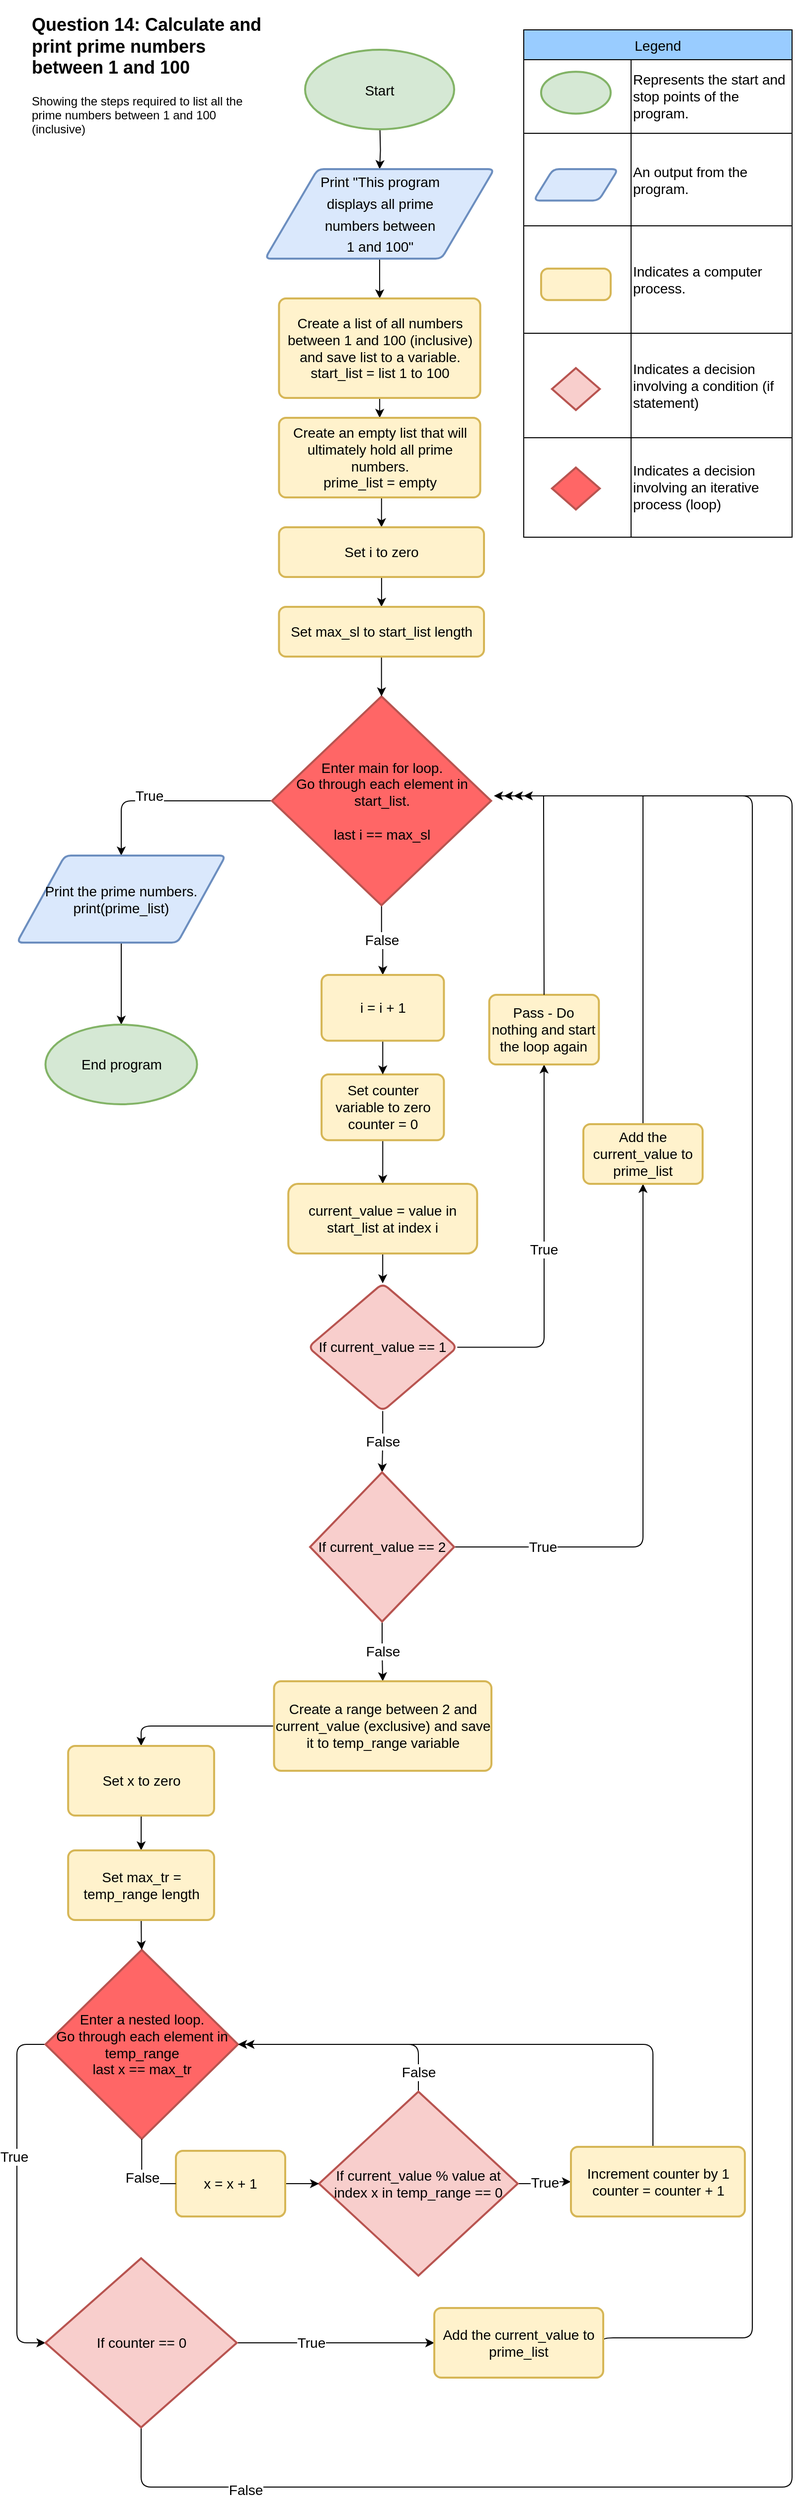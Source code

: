 <mxfile version="20.0.3" type="github">
  <diagram id="cr96HQD-X67FwX9_faqK" name="Page-1">
    <mxGraphModel dx="2489" dy="3061" grid="1" gridSize="10" guides="1" tooltips="1" connect="1" arrows="1" fold="1" page="1" pageScale="1" pageWidth="827" pageHeight="1169" math="0" shadow="0">
      <root>
        <mxCell id="0" />
        <mxCell id="1" parent="0" />
        <mxCell id="oZvMtO7uvH1Gn_wGLXPw-6" value="" style="edgeStyle=orthogonalEdgeStyle;rounded=0;orthogonalLoop=1;jettySize=auto;html=1;fontSize=18;" parent="1" target="oZvMtO7uvH1Gn_wGLXPw-5" edge="1">
          <mxGeometry relative="1" as="geometry">
            <mxPoint x="375.31" y="-1040" as="sourcePoint" />
          </mxGeometry>
        </mxCell>
        <mxCell id="oZvMtO7uvH1Gn_wGLXPw-4" value="&lt;font style=&quot;font-size: 14px;&quot;&gt;Start&lt;/font&gt;" style="strokeWidth=2;html=1;shape=mxgraph.flowchart.start_2;whiteSpace=wrap;fontSize=18;fillColor=#d5e8d4;strokeColor=#82b366;" parent="1" vertex="1">
          <mxGeometry x="300" y="-1120" width="150" height="80" as="geometry" />
        </mxCell>
        <mxCell id="oZvMtO7uvH1Gn_wGLXPw-8" value="" style="edgeStyle=orthogonalEdgeStyle;rounded=0;orthogonalLoop=1;jettySize=auto;html=1;fontSize=14;" parent="1" source="oZvMtO7uvH1Gn_wGLXPw-5" target="oZvMtO7uvH1Gn_wGLXPw-7" edge="1">
          <mxGeometry relative="1" as="geometry" />
        </mxCell>
        <mxCell id="oZvMtO7uvH1Gn_wGLXPw-5" value="&lt;font style=&quot;font-size: 14px;&quot;&gt;Print &quot;This program &lt;br&gt;displays all prime &lt;br&gt;numbers between &lt;br&gt;1 and 100&quot;&lt;/font&gt;" style="shape=parallelogram;html=1;strokeWidth=2;perimeter=parallelogramPerimeter;rounded=1;arcSize=12;size=0.23;fontSize=18;fillColor=#dae8fc;strokeColor=#6c8ebf;whiteSpace=wrap;" parent="1" vertex="1">
          <mxGeometry x="259.69" y="-1000" width="230.62" height="90" as="geometry" />
        </mxCell>
        <mxCell id="AsxfZAvoIZYpjWtTQjuQ-2" value="" style="edgeStyle=orthogonalEdgeStyle;rounded=0;orthogonalLoop=1;jettySize=auto;html=1;fontSize=14;" parent="1" source="oZvMtO7uvH1Gn_wGLXPw-7" target="AsxfZAvoIZYpjWtTQjuQ-1" edge="1">
          <mxGeometry relative="1" as="geometry" />
        </mxCell>
        <mxCell id="oZvMtO7uvH1Gn_wGLXPw-7" value="Create a list of all numbers between 1 and 100 (inclusive) and save list to a variable.&lt;br&gt;start_list = list 1 to 100" style="rounded=1;whiteSpace=wrap;html=1;absoluteArcSize=1;arcSize=14;strokeWidth=2;fontSize=14;fillColor=#fff2cc;strokeColor=#d6b656;" parent="1" vertex="1">
          <mxGeometry x="273.75" y="-870" width="202.5" height="100" as="geometry" />
        </mxCell>
        <mxCell id="VCz1gYaKr0MUIYYBnGbR-18" style="edgeStyle=orthogonalEdgeStyle;rounded=0;orthogonalLoop=1;jettySize=auto;html=1;exitX=0.5;exitY=1;exitDx=0;exitDy=0;entryX=0.5;entryY=0;entryDx=0;entryDy=0;" edge="1" parent="1" source="AsxfZAvoIZYpjWtTQjuQ-1" target="VCz1gYaKr0MUIYYBnGbR-11">
          <mxGeometry relative="1" as="geometry">
            <mxPoint x="375" y="-640" as="targetPoint" />
          </mxGeometry>
        </mxCell>
        <mxCell id="AsxfZAvoIZYpjWtTQjuQ-1" value="Create an empty list that will ultimately hold all prime numbers.&lt;br&gt;prime_list = empty" style="rounded=1;whiteSpace=wrap;html=1;absoluteArcSize=1;arcSize=14;strokeWidth=2;fontSize=14;fillColor=#fff2cc;strokeColor=#d6b656;" parent="1" vertex="1">
          <mxGeometry x="273.75" y="-750" width="202.5" height="80" as="geometry" />
        </mxCell>
        <mxCell id="AsxfZAvoIZYpjWtTQjuQ-21" value="True" style="edgeStyle=orthogonalEdgeStyle;rounded=1;orthogonalLoop=1;jettySize=auto;html=1;fontSize=14;jumpStyle=arc;" parent="1" source="AsxfZAvoIZYpjWtTQjuQ-3" target="AsxfZAvoIZYpjWtTQjuQ-19" edge="1">
          <mxGeometry x="0.199" y="-5" relative="1" as="geometry">
            <Array as="points">
              <mxPoint x="115" y="-365" />
            </Array>
            <mxPoint as="offset" />
          </mxGeometry>
        </mxCell>
        <mxCell id="VCz1gYaKr0MUIYYBnGbR-24" value="&lt;font style=&quot;font-size: 14px;&quot;&gt;False&lt;/font&gt;" style="edgeStyle=orthogonalEdgeStyle;rounded=0;orthogonalLoop=1;jettySize=auto;html=1;" edge="1" parent="1" source="AsxfZAvoIZYpjWtTQjuQ-3" target="VCz1gYaKr0MUIYYBnGbR-23">
          <mxGeometry relative="1" as="geometry" />
        </mxCell>
        <mxCell id="AsxfZAvoIZYpjWtTQjuQ-3" value="Enter main for loop. &lt;br&gt;Go through each element in start_list.&lt;br&gt;&lt;br&gt;last i == max_sl" style="strokeWidth=2;html=1;shape=mxgraph.flowchart.decision;whiteSpace=wrap;fontSize=14;fillColor=#FF6666;strokeColor=#b85450;" parent="1" vertex="1">
          <mxGeometry x="266.56" y="-470" width="220.63" height="210" as="geometry" />
        </mxCell>
        <mxCell id="AsxfZAvoIZYpjWtTQjuQ-11" value="" style="edgeStyle=orthogonalEdgeStyle;rounded=0;orthogonalLoop=1;jettySize=auto;html=1;fontSize=14;" parent="1" source="AsxfZAvoIZYpjWtTQjuQ-8" target="AsxfZAvoIZYpjWtTQjuQ-10" edge="1">
          <mxGeometry relative="1" as="geometry" />
        </mxCell>
        <mxCell id="AsxfZAvoIZYpjWtTQjuQ-8" value="Set counter variable to zero&lt;br&gt;counter = 0" style="rounded=1;whiteSpace=wrap;html=1;absoluteArcSize=1;arcSize=14;strokeWidth=2;fontSize=14;fillColor=#fff2cc;strokeColor=#d6b656;" parent="1" vertex="1">
          <mxGeometry x="316.56" y="-90" width="123.12" height="66.1" as="geometry" />
        </mxCell>
        <mxCell id="AsxfZAvoIZYpjWtTQjuQ-13" value="" style="edgeStyle=orthogonalEdgeStyle;rounded=0;orthogonalLoop=1;jettySize=auto;html=1;fontSize=14;" parent="1" source="AsxfZAvoIZYpjWtTQjuQ-10" target="AsxfZAvoIZYpjWtTQjuQ-12" edge="1">
          <mxGeometry relative="1" as="geometry" />
        </mxCell>
        <mxCell id="AsxfZAvoIZYpjWtTQjuQ-10" value="current_value = value in start_list at index i" style="rounded=1;whiteSpace=wrap;html=1;fontSize=14;fillColor=#fff2cc;strokeColor=#d6b656;arcSize=14;strokeWidth=2;" parent="1" vertex="1">
          <mxGeometry x="283.12" y="20" width="190" height="70" as="geometry" />
        </mxCell>
        <mxCell id="AsxfZAvoIZYpjWtTQjuQ-24" value="False" style="edgeStyle=orthogonalEdgeStyle;rounded=0;orthogonalLoop=1;jettySize=auto;html=1;fontSize=14;" parent="1" source="AsxfZAvoIZYpjWtTQjuQ-12" target="AsxfZAvoIZYpjWtTQjuQ-22" edge="1">
          <mxGeometry relative="1" as="geometry" />
        </mxCell>
        <mxCell id="AsxfZAvoIZYpjWtTQjuQ-30" value="True" style="edgeStyle=orthogonalEdgeStyle;rounded=1;orthogonalLoop=1;jettySize=auto;html=1;exitX=1;exitY=0.5;exitDx=0;exitDy=0;entryX=0.5;entryY=1;entryDx=0;entryDy=0;fontSize=14;" parent="1" source="AsxfZAvoIZYpjWtTQjuQ-12" target="AsxfZAvoIZYpjWtTQjuQ-16" edge="1">
          <mxGeometry relative="1" as="geometry" />
        </mxCell>
        <mxCell id="AsxfZAvoIZYpjWtTQjuQ-12" value="If current_value == 1" style="rhombus;whiteSpace=wrap;html=1;fontSize=14;fillColor=#f8cecc;strokeColor=#b85450;rounded=1;arcSize=14;strokeWidth=2;" parent="1" vertex="1">
          <mxGeometry x="303.12" y="120" width="150" height="128.44" as="geometry" />
        </mxCell>
        <mxCell id="AsxfZAvoIZYpjWtTQjuQ-16" value="Pass - Do nothing and start the loop again" style="rounded=1;whiteSpace=wrap;html=1;absoluteArcSize=1;arcSize=14;strokeWidth=2;fontSize=14;fillColor=#fff2cc;strokeColor=#d6b656;" parent="1" vertex="1">
          <mxGeometry x="485.31" y="-170" width="110.31" height="70" as="geometry" />
        </mxCell>
        <mxCell id="AsxfZAvoIZYpjWtTQjuQ-18" value="" style="endArrow=classic;html=1;rounded=0;fontSize=14;exitX=0.5;exitY=0;exitDx=0;exitDy=0;" parent="1" source="AsxfZAvoIZYpjWtTQjuQ-16" edge="1">
          <mxGeometry width="50" height="50" relative="1" as="geometry">
            <mxPoint x="560" y="-210" as="sourcePoint" />
            <mxPoint x="510" y="-370" as="targetPoint" />
            <Array as="points">
              <mxPoint x="540" y="-360" />
              <mxPoint x="540" y="-370" />
            </Array>
          </mxGeometry>
        </mxCell>
        <mxCell id="AsxfZAvoIZYpjWtTQjuQ-36" style="edgeStyle=orthogonalEdgeStyle;rounded=0;orthogonalLoop=1;jettySize=auto;html=1;exitX=0.5;exitY=1;exitDx=0;exitDy=0;fontSize=14;entryX=0.5;entryY=0;entryDx=0;entryDy=0;entryPerimeter=0;" parent="1" source="AsxfZAvoIZYpjWtTQjuQ-19" target="AsxfZAvoIZYpjWtTQjuQ-38" edge="1">
          <mxGeometry relative="1" as="geometry">
            <mxPoint x="95" y="-250" as="targetPoint" />
          </mxGeometry>
        </mxCell>
        <mxCell id="AsxfZAvoIZYpjWtTQjuQ-19" value="Print the prime numbers.&lt;br&gt;print(prime_list)" style="shape=parallelogram;html=1;strokeWidth=2;perimeter=parallelogramPerimeter;whiteSpace=wrap;rounded=1;arcSize=12;size=0.23;fontSize=14;fillColor=#dae8fc;strokeColor=#6c8ebf;" parent="1" vertex="1">
          <mxGeometry x="10" y="-310" width="210" height="87.5" as="geometry" />
        </mxCell>
        <mxCell id="AsxfZAvoIZYpjWtTQjuQ-33" style="edgeStyle=orthogonalEdgeStyle;rounded=1;orthogonalLoop=1;jettySize=auto;html=1;entryX=0.5;entryY=1;entryDx=0;entryDy=0;fontSize=14;" parent="1" source="AsxfZAvoIZYpjWtTQjuQ-22" target="AsxfZAvoIZYpjWtTQjuQ-32" edge="1">
          <mxGeometry relative="1" as="geometry" />
        </mxCell>
        <mxCell id="AsxfZAvoIZYpjWtTQjuQ-34" value="True" style="edgeLabel;html=1;align=center;verticalAlign=middle;resizable=0;points=[];fontSize=14;" parent="AsxfZAvoIZYpjWtTQjuQ-33" vertex="1" connectable="0">
          <mxGeometry x="-0.68" relative="1" as="geometry">
            <mxPoint as="offset" />
          </mxGeometry>
        </mxCell>
        <mxCell id="AsxfZAvoIZYpjWtTQjuQ-43" value="False" style="edgeStyle=orthogonalEdgeStyle;rounded=0;orthogonalLoop=1;jettySize=auto;html=1;entryX=0.5;entryY=0;entryDx=0;entryDy=0;fontSize=14;" parent="1" source="AsxfZAvoIZYpjWtTQjuQ-22" target="AsxfZAvoIZYpjWtTQjuQ-41" edge="1">
          <mxGeometry relative="1" as="geometry" />
        </mxCell>
        <mxCell id="AsxfZAvoIZYpjWtTQjuQ-22" value="If current_value == 2" style="strokeWidth=2;html=1;shape=mxgraph.flowchart.decision;whiteSpace=wrap;fontSize=14;fillColor=#f8cecc;strokeColor=#b85450;" parent="1" vertex="1">
          <mxGeometry x="304.99" y="310" width="145.01" height="150" as="geometry" />
        </mxCell>
        <mxCell id="AsxfZAvoIZYpjWtTQjuQ-35" style="edgeStyle=orthogonalEdgeStyle;rounded=0;orthogonalLoop=1;jettySize=auto;html=1;exitX=0.5;exitY=0;exitDx=0;exitDy=0;fontSize=14;" parent="1" source="AsxfZAvoIZYpjWtTQjuQ-32" edge="1">
          <mxGeometry relative="1" as="geometry">
            <mxPoint x="520" y="-370" as="targetPoint" />
            <Array as="points">
              <mxPoint x="640" y="-370" />
            </Array>
          </mxGeometry>
        </mxCell>
        <mxCell id="AsxfZAvoIZYpjWtTQjuQ-32" value="Add the current_value to prime_list" style="rounded=1;whiteSpace=wrap;html=1;absoluteArcSize=1;arcSize=14;strokeWidth=2;fontSize=14;fillColor=#fff2cc;strokeColor=#d6b656;" parent="1" vertex="1">
          <mxGeometry x="580" y="-40" width="120" height="60" as="geometry" />
        </mxCell>
        <mxCell id="AsxfZAvoIZYpjWtTQjuQ-38" value="End program" style="strokeWidth=2;html=1;shape=mxgraph.flowchart.start_2;whiteSpace=wrap;fontSize=14;fillColor=#d5e8d4;strokeColor=#82b366;" parent="1" vertex="1">
          <mxGeometry x="38.75" y="-140" width="152.5" height="80" as="geometry" />
        </mxCell>
        <mxCell id="VCz1gYaKr0MUIYYBnGbR-42" style="edgeStyle=orthogonalEdgeStyle;rounded=1;jumpStyle=arc;orthogonalLoop=1;jettySize=auto;html=1;fontSize=14;entryX=0;entryY=0.5;entryDx=0;entryDy=0;entryPerimeter=0;" edge="1" parent="1" source="AsxfZAvoIZYpjWtTQjuQ-39" target="AsxfZAvoIZYpjWtTQjuQ-52">
          <mxGeometry relative="1" as="geometry">
            <mxPoint x="-140" y="1210" as="targetPoint" />
            <Array as="points">
              <mxPoint x="10" y="885" />
              <mxPoint x="10" y="1185" />
            </Array>
          </mxGeometry>
        </mxCell>
        <mxCell id="VCz1gYaKr0MUIYYBnGbR-43" value="True" style="edgeLabel;html=1;align=center;verticalAlign=middle;resizable=0;points=[];fontSize=14;" vertex="1" connectable="0" parent="VCz1gYaKr0MUIYYBnGbR-42">
          <mxGeometry x="-0.212" y="-3" relative="1" as="geometry">
            <mxPoint as="offset" />
          </mxGeometry>
        </mxCell>
        <mxCell id="AsxfZAvoIZYpjWtTQjuQ-39" value="Enter a nested loop.&lt;br&gt;Go through each element in temp_range&lt;br&gt;last x == max_tr" style="strokeWidth=2;html=1;shape=mxgraph.flowchart.decision;whiteSpace=wrap;fontSize=14;fillColor=#FF6666;strokeColor=#b85450;" parent="1" vertex="1">
          <mxGeometry x="38.75" y="790" width="193.74" height="190" as="geometry" />
        </mxCell>
        <mxCell id="AsxfZAvoIZYpjWtTQjuQ-44" style="edgeStyle=orthogonalEdgeStyle;rounded=1;orthogonalLoop=1;jettySize=auto;html=1;fontSize=14;entryX=0.5;entryY=0;entryDx=0;entryDy=0;" parent="1" source="AsxfZAvoIZYpjWtTQjuQ-41" target="VCz1gYaKr0MUIYYBnGbR-28" edge="1">
          <mxGeometry relative="1" as="geometry">
            <mxPoint x="120" y="590" as="targetPoint" />
          </mxGeometry>
        </mxCell>
        <mxCell id="AsxfZAvoIZYpjWtTQjuQ-41" value="Create a range between 2 and current_value (exclusive) and save it to temp_range variable&lt;br&gt;" style="rounded=1;whiteSpace=wrap;html=1;absoluteArcSize=1;arcSize=14;strokeWidth=2;fontSize=14;fillColor=#fff2cc;strokeColor=#d6b656;" parent="1" vertex="1">
          <mxGeometry x="268.74" y="520" width="218.76" height="90" as="geometry" />
        </mxCell>
        <mxCell id="VCz1gYaKr0MUIYYBnGbR-35" value="False" style="edgeStyle=orthogonalEdgeStyle;rounded=1;jumpStyle=arc;orthogonalLoop=1;jettySize=auto;html=1;exitX=0.5;exitY=0;exitDx=0;exitDy=0;exitPerimeter=0;fontSize=14;entryX=1;entryY=0.5;entryDx=0;entryDy=0;entryPerimeter=0;" edge="1" parent="1" source="AsxfZAvoIZYpjWtTQjuQ-45" target="AsxfZAvoIZYpjWtTQjuQ-39">
          <mxGeometry x="-0.831" relative="1" as="geometry">
            <mxPoint x="240" y="890" as="targetPoint" />
            <mxPoint as="offset" />
          </mxGeometry>
        </mxCell>
        <mxCell id="VCz1gYaKr0MUIYYBnGbR-37" value="True" style="edgeStyle=orthogonalEdgeStyle;rounded=1;jumpStyle=arc;orthogonalLoop=1;jettySize=auto;html=1;fontSize=14;" edge="1" parent="1" source="AsxfZAvoIZYpjWtTQjuQ-45" target="AsxfZAvoIZYpjWtTQjuQ-50">
          <mxGeometry relative="1" as="geometry" />
        </mxCell>
        <mxCell id="AsxfZAvoIZYpjWtTQjuQ-45" value="If current_value % value at index x in temp_range == 0" style="strokeWidth=2;html=1;shape=mxgraph.flowchart.decision;whiteSpace=wrap;fontSize=14;fillColor=#f8cecc;strokeColor=#b85450;" parent="1" vertex="1">
          <mxGeometry x="314" y="932.5" width="200" height="185" as="geometry" />
        </mxCell>
        <mxCell id="VCz1gYaKr0MUIYYBnGbR-38" style="edgeStyle=orthogonalEdgeStyle;rounded=1;jumpStyle=arc;orthogonalLoop=1;jettySize=auto;html=1;fontSize=14;" edge="1" parent="1" source="AsxfZAvoIZYpjWtTQjuQ-50">
          <mxGeometry relative="1" as="geometry">
            <mxPoint x="240" y="885" as="targetPoint" />
            <Array as="points">
              <mxPoint x="650" y="885" />
            </Array>
          </mxGeometry>
        </mxCell>
        <mxCell id="AsxfZAvoIZYpjWtTQjuQ-50" value="Increment counter by 1&lt;br&gt;counter = counter + 1" style="rounded=1;whiteSpace=wrap;html=1;absoluteArcSize=1;arcSize=14;strokeWidth=2;fontSize=14;fillColor=#fff2cc;strokeColor=#d6b656;" parent="1" vertex="1">
          <mxGeometry x="567.5" y="988.05" width="175" height="70" as="geometry" />
        </mxCell>
        <mxCell id="AsxfZAvoIZYpjWtTQjuQ-63" style="edgeStyle=orthogonalEdgeStyle;rounded=1;jumpStyle=arc;orthogonalLoop=1;jettySize=auto;html=1;exitX=1;exitY=0.5;exitDx=0;exitDy=0;exitPerimeter=0;fontSize=14;" parent="1" source="AsxfZAvoIZYpjWtTQjuQ-52" target="AsxfZAvoIZYpjWtTQjuQ-62" edge="1">
          <mxGeometry relative="1" as="geometry" />
        </mxCell>
        <mxCell id="AsxfZAvoIZYpjWtTQjuQ-64" value="True" style="edgeLabel;html=1;align=center;verticalAlign=middle;resizable=0;points=[];fontSize=14;" parent="AsxfZAvoIZYpjWtTQjuQ-63" vertex="1" connectable="0">
          <mxGeometry x="-0.3" y="-5" relative="1" as="geometry">
            <mxPoint x="5" y="-5" as="offset" />
          </mxGeometry>
        </mxCell>
        <mxCell id="AsxfZAvoIZYpjWtTQjuQ-66" style="edgeStyle=orthogonalEdgeStyle;rounded=1;jumpStyle=arc;orthogonalLoop=1;jettySize=auto;html=1;exitX=0.5;exitY=1;exitDx=0;exitDy=0;exitPerimeter=0;fontSize=14;" parent="1" source="AsxfZAvoIZYpjWtTQjuQ-52" edge="1">
          <mxGeometry relative="1" as="geometry">
            <mxPoint x="490" y="-370" as="targetPoint" />
            <Array as="points">
              <mxPoint x="135" y="1330" />
              <mxPoint x="790" y="1330" />
              <mxPoint x="790" y="-370" />
            </Array>
          </mxGeometry>
        </mxCell>
        <mxCell id="AsxfZAvoIZYpjWtTQjuQ-67" value="False" style="edgeLabel;html=1;align=center;verticalAlign=middle;resizable=0;points=[];fontSize=14;" parent="AsxfZAvoIZYpjWtTQjuQ-66" vertex="1" connectable="0">
          <mxGeometry x="-0.879" y="-3" relative="1" as="geometry">
            <mxPoint as="offset" />
          </mxGeometry>
        </mxCell>
        <mxCell id="AsxfZAvoIZYpjWtTQjuQ-52" value="If counter == 0" style="strokeWidth=2;html=1;shape=mxgraph.flowchart.decision;whiteSpace=wrap;fontSize=14;fillColor=#f8cecc;strokeColor=#b85450;" parent="1" vertex="1">
          <mxGeometry x="38.75" y="1100" width="192.52" height="170" as="geometry" />
        </mxCell>
        <mxCell id="AsxfZAvoIZYpjWtTQjuQ-65" style="edgeStyle=orthogonalEdgeStyle;rounded=1;jumpStyle=arc;orthogonalLoop=1;jettySize=auto;html=1;exitX=1;exitY=0.5;exitDx=0;exitDy=0;fontSize=14;" parent="1" source="AsxfZAvoIZYpjWtTQjuQ-62" edge="1">
          <mxGeometry relative="1" as="geometry">
            <mxPoint x="500" y="-370" as="targetPoint" />
            <Array as="points">
              <mxPoint x="600" y="1180" />
              <mxPoint x="750" y="1180" />
              <mxPoint x="750" y="-370" />
            </Array>
          </mxGeometry>
        </mxCell>
        <mxCell id="AsxfZAvoIZYpjWtTQjuQ-62" value="Add the current_value to prime_list" style="rounded=1;whiteSpace=wrap;html=1;absoluteArcSize=1;arcSize=14;strokeWidth=2;fontSize=14;fillColor=#fff2cc;strokeColor=#d6b656;" parent="1" vertex="1">
          <mxGeometry x="430" y="1150" width="170" height="70" as="geometry" />
        </mxCell>
        <mxCell id="VCz1gYaKr0MUIYYBnGbR-2" value="&lt;h2 style=&quot;&quot;&gt;Question 14: Calculate&amp;nbsp;and print prime numbers between 1 and 100&lt;/h2&gt;&lt;p&gt;&lt;span style=&quot;font-size: 12px; font-weight: 400;&quot;&gt;Showing the steps required to list all&amp;nbsp;&lt;/span&gt;&lt;span style=&quot;font-size: 12px; font-weight: 400;&quot;&gt;the prime numbers between&amp;nbsp;&lt;/span&gt;&lt;span style=&quot;font-size: 12px; font-weight: 400;&quot;&gt;1 and 100 (inclusive)&lt;/span&gt;&lt;/p&gt;" style="text;html=1;strokeColor=none;fillColor=none;spacing=5;spacingTop=-20;whiteSpace=wrap;overflow=hidden;rounded=0;" vertex="1" parent="1">
          <mxGeometry x="20" y="-1160" width="250" height="140" as="geometry" />
        </mxCell>
        <mxCell id="VCz1gYaKr0MUIYYBnGbR-20" value="" style="edgeStyle=orthogonalEdgeStyle;rounded=0;orthogonalLoop=1;jettySize=auto;html=1;" edge="1" parent="1" source="VCz1gYaKr0MUIYYBnGbR-11" target="VCz1gYaKr0MUIYYBnGbR-12">
          <mxGeometry relative="1" as="geometry" />
        </mxCell>
        <mxCell id="VCz1gYaKr0MUIYYBnGbR-11" value="Set i to zero" style="rounded=1;whiteSpace=wrap;html=1;absoluteArcSize=1;arcSize=14;strokeWidth=2;fontSize=14;fillColor=#fff2cc;strokeColor=#d6b656;" vertex="1" parent="1">
          <mxGeometry x="273.75" y="-640" width="206.25" height="50" as="geometry" />
        </mxCell>
        <mxCell id="VCz1gYaKr0MUIYYBnGbR-21" value="" style="edgeStyle=orthogonalEdgeStyle;rounded=0;orthogonalLoop=1;jettySize=auto;html=1;" edge="1" parent="1" source="VCz1gYaKr0MUIYYBnGbR-12" target="AsxfZAvoIZYpjWtTQjuQ-3">
          <mxGeometry relative="1" as="geometry" />
        </mxCell>
        <mxCell id="VCz1gYaKr0MUIYYBnGbR-12" value="Set max_sl to start_list length" style="rounded=1;whiteSpace=wrap;html=1;absoluteArcSize=1;arcSize=14;strokeWidth=2;fontSize=14;fillColor=#fff2cc;strokeColor=#d6b656;" vertex="1" parent="1">
          <mxGeometry x="273.73" y="-560" width="206.27" height="50" as="geometry" />
        </mxCell>
        <mxCell id="VCz1gYaKr0MUIYYBnGbR-26" value="" style="edgeStyle=orthogonalEdgeStyle;rounded=0;orthogonalLoop=1;jettySize=auto;html=1;" edge="1" parent="1" source="VCz1gYaKr0MUIYYBnGbR-23" target="AsxfZAvoIZYpjWtTQjuQ-8">
          <mxGeometry relative="1" as="geometry" />
        </mxCell>
        <mxCell id="VCz1gYaKr0MUIYYBnGbR-23" value="i = i + 1" style="rounded=1;whiteSpace=wrap;html=1;absoluteArcSize=1;arcSize=14;strokeWidth=2;fontSize=14;fillColor=#fff2cc;strokeColor=#d6b656;" vertex="1" parent="1">
          <mxGeometry x="316.56" y="-190" width="123.12" height="66.1" as="geometry" />
        </mxCell>
        <mxCell id="VCz1gYaKr0MUIYYBnGbR-30" style="edgeStyle=orthogonalEdgeStyle;rounded=1;jumpStyle=arc;orthogonalLoop=1;jettySize=auto;html=1;entryX=0.5;entryY=0;entryDx=0;entryDy=0;fontSize=14;" edge="1" parent="1" source="VCz1gYaKr0MUIYYBnGbR-28" target="VCz1gYaKr0MUIYYBnGbR-29">
          <mxGeometry relative="1" as="geometry" />
        </mxCell>
        <mxCell id="VCz1gYaKr0MUIYYBnGbR-28" value="Set x to zero" style="rounded=1;whiteSpace=wrap;html=1;absoluteArcSize=1;arcSize=14;strokeWidth=2;labelBorderColor=none;fontSize=14;fillColor=#fff2cc;strokeColor=#d6b656;" vertex="1" parent="1">
          <mxGeometry x="61.58" y="585" width="146.87" height="70" as="geometry" />
        </mxCell>
        <mxCell id="VCz1gYaKr0MUIYYBnGbR-31" value="" style="edgeStyle=orthogonalEdgeStyle;rounded=1;jumpStyle=arc;orthogonalLoop=1;jettySize=auto;html=1;fontSize=14;" edge="1" parent="1" source="VCz1gYaKr0MUIYYBnGbR-29" target="AsxfZAvoIZYpjWtTQjuQ-39">
          <mxGeometry relative="1" as="geometry" />
        </mxCell>
        <mxCell id="VCz1gYaKr0MUIYYBnGbR-29" value="Set max_tr = temp_range length" style="rounded=1;whiteSpace=wrap;html=1;absoluteArcSize=1;arcSize=14;strokeWidth=2;labelBorderColor=none;fontSize=14;fillColor=#fff2cc;strokeColor=#d6b656;" vertex="1" parent="1">
          <mxGeometry x="61.58" y="690" width="146.87" height="70" as="geometry" />
        </mxCell>
        <mxCell id="VCz1gYaKr0MUIYYBnGbR-41" value="" style="edgeStyle=orthogonalEdgeStyle;rounded=1;jumpStyle=arc;orthogonalLoop=1;jettySize=auto;html=1;fontSize=14;" edge="1" parent="1" source="VCz1gYaKr0MUIYYBnGbR-39" target="AsxfZAvoIZYpjWtTQjuQ-45">
          <mxGeometry relative="1" as="geometry" />
        </mxCell>
        <mxCell id="VCz1gYaKr0MUIYYBnGbR-39" value="x = x + 1" style="rounded=1;whiteSpace=wrap;html=1;absoluteArcSize=1;arcSize=14;strokeWidth=2;fontSize=14;fillColor=#fff2cc;strokeColor=#d6b656;" vertex="1" parent="1">
          <mxGeometry x="170" y="991.95" width="110" height="66.1" as="geometry" />
        </mxCell>
        <mxCell id="VCz1gYaKr0MUIYYBnGbR-40" value="False" style="edgeStyle=orthogonalEdgeStyle;rounded=1;jumpStyle=arc;orthogonalLoop=1;jettySize=auto;html=1;exitX=0.5;exitY=1;exitDx=0;exitDy=0;exitPerimeter=0;fontSize=14;entryX=0;entryY=0.5;entryDx=0;entryDy=0;entryPerimeter=0;endArrow=none;" edge="1" parent="1" source="AsxfZAvoIZYpjWtTQjuQ-39" target="VCz1gYaKr0MUIYYBnGbR-39">
          <mxGeometry relative="1" as="geometry">
            <mxPoint x="296.24" y="1015" as="targetPoint" />
            <mxPoint x="117.81" y="980" as="sourcePoint" />
          </mxGeometry>
        </mxCell>
        <mxCell id="VCz1gYaKr0MUIYYBnGbR-119" value="" style="group" vertex="1" connectable="0" parent="1">
          <mxGeometry x="520" y="-1140" width="270" height="500" as="geometry" />
        </mxCell>
        <mxCell id="VCz1gYaKr0MUIYYBnGbR-121" value="" style="group" vertex="1" connectable="0" parent="VCz1gYaKr0MUIYYBnGbR-119">
          <mxGeometry width="270" height="500" as="geometry" />
        </mxCell>
        <mxCell id="VCz1gYaKr0MUIYYBnGbR-99" value="Legend" style="shape=table;startSize=30;container=1;collapsible=0;childLayout=tableLayout;labelBorderColor=none;fontSize=14;fillColor=#99CCFF;" vertex="1" parent="VCz1gYaKr0MUIYYBnGbR-121">
          <mxGeometry width="270" height="510" as="geometry" />
        </mxCell>
        <mxCell id="VCz1gYaKr0MUIYYBnGbR-100" value="" style="shape=tableRow;horizontal=0;startSize=0;swimlaneHead=0;swimlaneBody=0;top=0;left=0;bottom=0;right=0;collapsible=0;dropTarget=0;fillColor=none;points=[[0,0.5],[1,0.5]];portConstraint=eastwest;labelBorderColor=none;fontSize=14;" vertex="1" parent="VCz1gYaKr0MUIYYBnGbR-99">
          <mxGeometry y="30" width="270" height="74" as="geometry" />
        </mxCell>
        <mxCell id="VCz1gYaKr0MUIYYBnGbR-101" value="" style="shape=partialRectangle;html=1;whiteSpace=wrap;connectable=0;overflow=hidden;fillColor=none;top=0;left=0;bottom=0;right=0;pointerEvents=1;labelBorderColor=none;fontSize=14;" vertex="1" parent="VCz1gYaKr0MUIYYBnGbR-100">
          <mxGeometry width="108" height="74" as="geometry">
            <mxRectangle width="108" height="74" as="alternateBounds" />
          </mxGeometry>
        </mxCell>
        <mxCell id="VCz1gYaKr0MUIYYBnGbR-102" value="Represents the start and stop points of the program." style="shape=partialRectangle;html=1;whiteSpace=wrap;connectable=0;overflow=hidden;fillColor=none;top=0;left=0;bottom=0;right=0;pointerEvents=1;labelBorderColor=none;fontSize=14;align=left;" vertex="1" parent="VCz1gYaKr0MUIYYBnGbR-100">
          <mxGeometry x="108" width="162" height="74" as="geometry">
            <mxRectangle width="162" height="74" as="alternateBounds" />
          </mxGeometry>
        </mxCell>
        <mxCell id="VCz1gYaKr0MUIYYBnGbR-103" value="" style="shape=tableRow;horizontal=0;startSize=0;swimlaneHead=0;swimlaneBody=0;top=0;left=0;bottom=0;right=0;collapsible=0;dropTarget=0;fillColor=none;points=[[0,0.5],[1,0.5]];portConstraint=eastwest;labelBorderColor=none;fontSize=14;" vertex="1" parent="VCz1gYaKr0MUIYYBnGbR-99">
          <mxGeometry y="104" width="270" height="93" as="geometry" />
        </mxCell>
        <mxCell id="VCz1gYaKr0MUIYYBnGbR-104" value="" style="shape=partialRectangle;html=1;whiteSpace=wrap;connectable=0;overflow=hidden;fillColor=none;top=0;left=0;bottom=0;right=0;pointerEvents=1;labelBorderColor=none;fontSize=14;" vertex="1" parent="VCz1gYaKr0MUIYYBnGbR-103">
          <mxGeometry width="108" height="93" as="geometry">
            <mxRectangle width="108" height="93" as="alternateBounds" />
          </mxGeometry>
        </mxCell>
        <mxCell id="VCz1gYaKr0MUIYYBnGbR-105" value="An output from the program." style="shape=partialRectangle;html=1;whiteSpace=wrap;connectable=0;overflow=hidden;fillColor=none;top=0;left=0;bottom=0;right=0;pointerEvents=1;labelBorderColor=none;fontSize=14;align=left;" vertex="1" parent="VCz1gYaKr0MUIYYBnGbR-103">
          <mxGeometry x="108" width="162" height="93" as="geometry">
            <mxRectangle width="162" height="93" as="alternateBounds" />
          </mxGeometry>
        </mxCell>
        <mxCell id="VCz1gYaKr0MUIYYBnGbR-106" value="" style="shape=tableRow;horizontal=0;startSize=0;swimlaneHead=0;swimlaneBody=0;top=0;left=0;bottom=0;right=0;collapsible=0;dropTarget=0;fillColor=none;points=[[0,0.5],[1,0.5]];portConstraint=eastwest;labelBorderColor=none;fontSize=14;" vertex="1" parent="VCz1gYaKr0MUIYYBnGbR-99">
          <mxGeometry y="197" width="270" height="108" as="geometry" />
        </mxCell>
        <mxCell id="VCz1gYaKr0MUIYYBnGbR-107" value="" style="shape=partialRectangle;html=1;whiteSpace=wrap;connectable=0;overflow=hidden;fillColor=none;top=0;left=0;bottom=0;right=0;pointerEvents=1;labelBorderColor=none;fontSize=14;" vertex="1" parent="VCz1gYaKr0MUIYYBnGbR-106">
          <mxGeometry width="108" height="108" as="geometry">
            <mxRectangle width="108" height="108" as="alternateBounds" />
          </mxGeometry>
        </mxCell>
        <mxCell id="VCz1gYaKr0MUIYYBnGbR-108" value="Indicates a computer&amp;nbsp; process." style="shape=partialRectangle;html=1;whiteSpace=wrap;connectable=0;overflow=hidden;fillColor=none;top=0;left=0;bottom=0;right=0;pointerEvents=1;labelBorderColor=none;fontSize=14;align=left;" vertex="1" parent="VCz1gYaKr0MUIYYBnGbR-106">
          <mxGeometry x="108" width="162" height="108" as="geometry">
            <mxRectangle width="162" height="108" as="alternateBounds" />
          </mxGeometry>
        </mxCell>
        <mxCell id="VCz1gYaKr0MUIYYBnGbR-109" value="" style="shape=tableRow;horizontal=0;startSize=0;swimlaneHead=0;swimlaneBody=0;top=0;left=0;bottom=0;right=0;collapsible=0;dropTarget=0;fillColor=none;points=[[0,0.5],[1,0.5]];portConstraint=eastwest;labelBorderColor=none;fontSize=14;" vertex="1" parent="VCz1gYaKr0MUIYYBnGbR-99">
          <mxGeometry y="305" width="270" height="105" as="geometry" />
        </mxCell>
        <mxCell id="VCz1gYaKr0MUIYYBnGbR-110" value="" style="shape=partialRectangle;html=1;whiteSpace=wrap;connectable=0;overflow=hidden;fillColor=none;top=0;left=0;bottom=0;right=0;pointerEvents=1;labelBorderColor=none;fontSize=14;" vertex="1" parent="VCz1gYaKr0MUIYYBnGbR-109">
          <mxGeometry width="108" height="105" as="geometry">
            <mxRectangle width="108" height="105" as="alternateBounds" />
          </mxGeometry>
        </mxCell>
        <mxCell id="VCz1gYaKr0MUIYYBnGbR-111" value="Indicates a decision involving a condition (if statement)" style="shape=partialRectangle;html=1;whiteSpace=wrap;connectable=0;overflow=hidden;fillColor=none;top=0;left=0;bottom=0;right=0;pointerEvents=1;labelBorderColor=none;fontSize=14;align=left;" vertex="1" parent="VCz1gYaKr0MUIYYBnGbR-109">
          <mxGeometry x="108" width="162" height="105" as="geometry">
            <mxRectangle width="162" height="105" as="alternateBounds" />
          </mxGeometry>
        </mxCell>
        <mxCell id="VCz1gYaKr0MUIYYBnGbR-112" value="" style="shape=tableRow;horizontal=0;startSize=0;swimlaneHead=0;swimlaneBody=0;top=0;left=0;bottom=0;right=0;collapsible=0;dropTarget=0;fillColor=none;points=[[0,0.5],[1,0.5]];portConstraint=eastwest;labelBorderColor=none;fontSize=14;" vertex="1" parent="VCz1gYaKr0MUIYYBnGbR-99">
          <mxGeometry y="410" width="270" height="100" as="geometry" />
        </mxCell>
        <mxCell id="VCz1gYaKr0MUIYYBnGbR-113" value="" style="shape=partialRectangle;html=1;whiteSpace=wrap;connectable=0;overflow=hidden;fillColor=none;top=0;left=0;bottom=0;right=0;pointerEvents=1;labelBorderColor=none;fontSize=14;" vertex="1" parent="VCz1gYaKr0MUIYYBnGbR-112">
          <mxGeometry width="108" height="100" as="geometry">
            <mxRectangle width="108" height="100" as="alternateBounds" />
          </mxGeometry>
        </mxCell>
        <mxCell id="VCz1gYaKr0MUIYYBnGbR-114" value="Indicates a decision involving an iterative process (loop)" style="shape=partialRectangle;html=1;whiteSpace=wrap;connectable=0;overflow=hidden;fillColor=none;top=0;left=0;bottom=0;right=0;pointerEvents=1;labelBorderColor=none;fontSize=14;align=left;" vertex="1" parent="VCz1gYaKr0MUIYYBnGbR-112">
          <mxGeometry x="108" width="162" height="100" as="geometry">
            <mxRectangle width="162" height="100" as="alternateBounds" />
          </mxGeometry>
        </mxCell>
        <mxCell id="VCz1gYaKr0MUIYYBnGbR-115" value="" style="strokeWidth=2;html=1;shape=mxgraph.flowchart.start_1;whiteSpace=wrap;labelBorderColor=none;fontSize=14;fillColor=#d5e8d4;strokeColor=#82b366;" vertex="1" parent="VCz1gYaKr0MUIYYBnGbR-121">
          <mxGeometry x="17.48" y="42.105" width="70" height="42.105" as="geometry" />
        </mxCell>
        <mxCell id="VCz1gYaKr0MUIYYBnGbR-116" value="" style="shape=parallelogram;html=1;strokeWidth=2;perimeter=parallelogramPerimeter;whiteSpace=wrap;rounded=1;arcSize=12;size=0.23;labelBorderColor=none;fontSize=14;fillColor=#dae8fc;strokeColor=#6c8ebf;" vertex="1" parent="VCz1gYaKr0MUIYYBnGbR-121">
          <mxGeometry x="9.99" y="139.999" width="85" height="31.579" as="geometry" />
        </mxCell>
        <mxCell id="VCz1gYaKr0MUIYYBnGbR-117" value="" style="rounded=1;whiteSpace=wrap;html=1;absoluteArcSize=1;arcSize=14;strokeWidth=2;labelBorderColor=none;fontSize=14;fillColor=#fff2cc;strokeColor=#d6b656;" vertex="1" parent="VCz1gYaKr0MUIYYBnGbR-121">
          <mxGeometry x="17.49" y="240" width="70" height="31.579" as="geometry" />
        </mxCell>
        <mxCell id="VCz1gYaKr0MUIYYBnGbR-118" value="" style="strokeWidth=2;html=1;shape=mxgraph.flowchart.decision;whiteSpace=wrap;labelBorderColor=none;fontSize=14;fillColor=#f8cecc;strokeColor=#b85450;" vertex="1" parent="VCz1gYaKr0MUIYYBnGbR-121">
          <mxGeometry x="28.42" y="340" width="48.13" height="42.11" as="geometry" />
        </mxCell>
        <mxCell id="VCz1gYaKr0MUIYYBnGbR-120" value="" style="strokeWidth=2;html=1;shape=mxgraph.flowchart.decision;whiteSpace=wrap;labelBorderColor=none;fontSize=14;fillColor=#FF6666;strokeColor=#b85450;" vertex="1" parent="VCz1gYaKr0MUIYYBnGbR-121">
          <mxGeometry x="28.42" y="440" width="48.12" height="42.11" as="geometry" />
        </mxCell>
      </root>
    </mxGraphModel>
  </diagram>
</mxfile>
